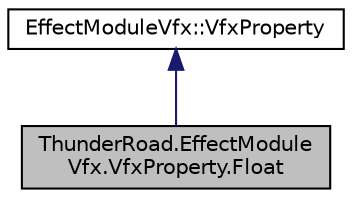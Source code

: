digraph "ThunderRoad.EffectModuleVfx.VfxProperty.Float"
{
 // LATEX_PDF_SIZE
  edge [fontname="Helvetica",fontsize="10",labelfontname="Helvetica",labelfontsize="10"];
  node [fontname="Helvetica",fontsize="10",shape=record];
  Node1 [label="ThunderRoad.EffectModule\lVfx.VfxProperty.Float",height=0.2,width=0.4,color="black", fillcolor="grey75", style="filled", fontcolor="black",tooltip="Class Float. Implements the ThunderRoad.EffectModuleVfx.VfxProperty"];
  Node2 -> Node1 [dir="back",color="midnightblue",fontsize="10",style="solid",fontname="Helvetica"];
  Node2 [label="EffectModuleVfx::VfxProperty",height=0.2,width=0.4,color="black", fillcolor="white", style="filled",URL="$class_thunder_road_1_1_effect_module_vfx_1_1_vfx_property.html",tooltip="Class VfxProperty."];
}
